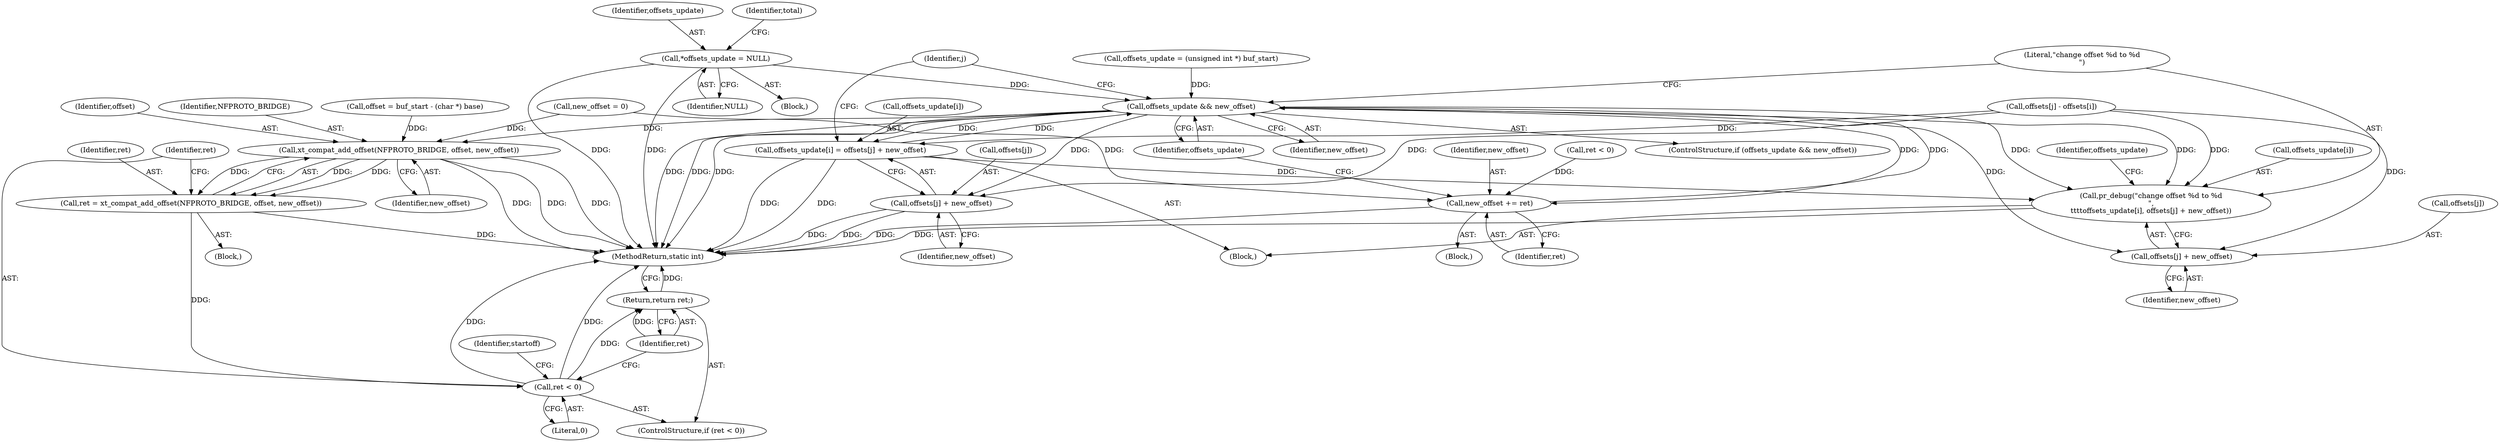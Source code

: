 digraph "0_linux_b71812168571fa55e44cdd0254471331b9c4c4c6_0@pointer" {
"1000119" [label="(Call,*offsets_update = NULL)"];
"1000354" [label="(Call,offsets_update && new_offset)"];
"1000350" [label="(Call,new_offset += ret)"];
"1000358" [label="(Call,pr_debug(\"change offset %d to %d\n\",\n\t\t\t\toffsets_update[i], offsets[j] + new_offset))"];
"1000363" [label="(Call,offsets[j] + new_offset)"];
"1000368" [label="(Call,offsets_update[i] = offsets[j] + new_offset)"];
"1000372" [label="(Call,offsets[j] + new_offset)"];
"1000394" [label="(Call,xt_compat_add_offset(NFPROTO_BRIDGE, offset, new_offset))"];
"1000392" [label="(Call,ret = xt_compat_add_offset(NFPROTO_BRIDGE, offset, new_offset))"];
"1000399" [label="(Call,ret < 0)"];
"1000402" [label="(Return,return ret;)"];
"1000121" [label="(Identifier,NULL)"];
"1000345" [label="(Call,ret < 0)"];
"1000383" [label="(Block,)"];
"1000354" [label="(Call,offsets_update && new_offset)"];
"1000394" [label="(Call,xt_compat_add_offset(NFPROTO_BRIDGE, offset, new_offset))"];
"1000360" [label="(Call,offsets_update[i])"];
"1000393" [label="(Identifier,ret)"];
"1000329" [label="(Call,offsets[j] - offsets[i])"];
"1000363" [label="(Call,offsets[j] + new_offset)"];
"1000372" [label="(Call,offsets[j] + new_offset)"];
"1000352" [label="(Identifier,ret)"];
"1000114" [label="(Call,new_offset = 0)"];
"1000373" [label="(Call,offsets[j])"];
"1000402" [label="(Return,return ret;)"];
"1000359" [label="(Literal,\"change offset %d to %d\n\")"];
"1000358" [label="(Call,pr_debug(\"change offset %d to %d\n\",\n\t\t\t\toffsets_update[i], offsets[j] + new_offset))"];
"1000399" [label="(Call,ret < 0)"];
"1000401" [label="(Literal,0)"];
"1000357" [label="(Block,)"];
"1000351" [label="(Identifier,new_offset)"];
"1000215" [label="(Call,offsets_update = (unsigned int *) buf_start)"];
"1000395" [label="(Identifier,NFPROTO_BRIDGE)"];
"1000356" [label="(Identifier,new_offset)"];
"1000376" [label="(Identifier,new_offset)"];
"1000397" [label="(Identifier,new_offset)"];
"1000353" [label="(ControlStructure,if (offsets_update && new_offset))"];
"1000355" [label="(Identifier,offsets_update)"];
"1000403" [label="(Identifier,ret)"];
"1000369" [label="(Call,offsets_update[i])"];
"1000119" [label="(Call,*offsets_update = NULL)"];
"1000120" [label="(Identifier,offsets_update)"];
"1000370" [label="(Identifier,offsets_update)"];
"1000127" [label="(Identifier,total)"];
"1000109" [label="(Block,)"];
"1000426" [label="(MethodReturn,static int)"];
"1000392" [label="(Call,ret = xt_compat_add_offset(NFPROTO_BRIDGE, offset, new_offset))"];
"1000405" [label="(Identifier,startoff)"];
"1000398" [label="(ControlStructure,if (ret < 0))"];
"1000368" [label="(Call,offsets_update[i] = offsets[j] + new_offset)"];
"1000297" [label="(Identifier,j)"];
"1000350" [label="(Call,new_offset += ret)"];
"1000367" [label="(Identifier,new_offset)"];
"1000385" [label="(Call,offset = buf_start - (char *) base)"];
"1000396" [label="(Identifier,offset)"];
"1000300" [label="(Block,)"];
"1000400" [label="(Identifier,ret)"];
"1000364" [label="(Call,offsets[j])"];
"1000119" -> "1000109"  [label="AST: "];
"1000119" -> "1000121"  [label="CFG: "];
"1000120" -> "1000119"  [label="AST: "];
"1000121" -> "1000119"  [label="AST: "];
"1000127" -> "1000119"  [label="CFG: "];
"1000119" -> "1000426"  [label="DDG: "];
"1000119" -> "1000426"  [label="DDG: "];
"1000119" -> "1000354"  [label="DDG: "];
"1000354" -> "1000353"  [label="AST: "];
"1000354" -> "1000355"  [label="CFG: "];
"1000354" -> "1000356"  [label="CFG: "];
"1000355" -> "1000354"  [label="AST: "];
"1000356" -> "1000354"  [label="AST: "];
"1000359" -> "1000354"  [label="CFG: "];
"1000297" -> "1000354"  [label="CFG: "];
"1000354" -> "1000426"  [label="DDG: "];
"1000354" -> "1000426"  [label="DDG: "];
"1000354" -> "1000426"  [label="DDG: "];
"1000354" -> "1000350"  [label="DDG: "];
"1000368" -> "1000354"  [label="DDG: "];
"1000215" -> "1000354"  [label="DDG: "];
"1000350" -> "1000354"  [label="DDG: "];
"1000354" -> "1000358"  [label="DDG: "];
"1000354" -> "1000358"  [label="DDG: "];
"1000354" -> "1000363"  [label="DDG: "];
"1000354" -> "1000368"  [label="DDG: "];
"1000354" -> "1000372"  [label="DDG: "];
"1000354" -> "1000394"  [label="DDG: "];
"1000350" -> "1000300"  [label="AST: "];
"1000350" -> "1000352"  [label="CFG: "];
"1000351" -> "1000350"  [label="AST: "];
"1000352" -> "1000350"  [label="AST: "];
"1000355" -> "1000350"  [label="CFG: "];
"1000350" -> "1000426"  [label="DDG: "];
"1000345" -> "1000350"  [label="DDG: "];
"1000114" -> "1000350"  [label="DDG: "];
"1000358" -> "1000357"  [label="AST: "];
"1000358" -> "1000363"  [label="CFG: "];
"1000359" -> "1000358"  [label="AST: "];
"1000360" -> "1000358"  [label="AST: "];
"1000363" -> "1000358"  [label="AST: "];
"1000370" -> "1000358"  [label="CFG: "];
"1000358" -> "1000426"  [label="DDG: "];
"1000368" -> "1000358"  [label="DDG: "];
"1000329" -> "1000358"  [label="DDG: "];
"1000363" -> "1000367"  [label="CFG: "];
"1000364" -> "1000363"  [label="AST: "];
"1000367" -> "1000363"  [label="AST: "];
"1000329" -> "1000363"  [label="DDG: "];
"1000368" -> "1000357"  [label="AST: "];
"1000368" -> "1000372"  [label="CFG: "];
"1000369" -> "1000368"  [label="AST: "];
"1000372" -> "1000368"  [label="AST: "];
"1000297" -> "1000368"  [label="CFG: "];
"1000368" -> "1000426"  [label="DDG: "];
"1000368" -> "1000426"  [label="DDG: "];
"1000329" -> "1000368"  [label="DDG: "];
"1000372" -> "1000376"  [label="CFG: "];
"1000373" -> "1000372"  [label="AST: "];
"1000376" -> "1000372"  [label="AST: "];
"1000372" -> "1000426"  [label="DDG: "];
"1000372" -> "1000426"  [label="DDG: "];
"1000329" -> "1000372"  [label="DDG: "];
"1000394" -> "1000392"  [label="AST: "];
"1000394" -> "1000397"  [label="CFG: "];
"1000395" -> "1000394"  [label="AST: "];
"1000396" -> "1000394"  [label="AST: "];
"1000397" -> "1000394"  [label="AST: "];
"1000392" -> "1000394"  [label="CFG: "];
"1000394" -> "1000426"  [label="DDG: "];
"1000394" -> "1000426"  [label="DDG: "];
"1000394" -> "1000426"  [label="DDG: "];
"1000394" -> "1000392"  [label="DDG: "];
"1000394" -> "1000392"  [label="DDG: "];
"1000394" -> "1000392"  [label="DDG: "];
"1000385" -> "1000394"  [label="DDG: "];
"1000114" -> "1000394"  [label="DDG: "];
"1000392" -> "1000383"  [label="AST: "];
"1000393" -> "1000392"  [label="AST: "];
"1000400" -> "1000392"  [label="CFG: "];
"1000392" -> "1000426"  [label="DDG: "];
"1000392" -> "1000399"  [label="DDG: "];
"1000399" -> "1000398"  [label="AST: "];
"1000399" -> "1000401"  [label="CFG: "];
"1000400" -> "1000399"  [label="AST: "];
"1000401" -> "1000399"  [label="AST: "];
"1000403" -> "1000399"  [label="CFG: "];
"1000405" -> "1000399"  [label="CFG: "];
"1000399" -> "1000426"  [label="DDG: "];
"1000399" -> "1000426"  [label="DDG: "];
"1000399" -> "1000402"  [label="DDG: "];
"1000402" -> "1000398"  [label="AST: "];
"1000402" -> "1000403"  [label="CFG: "];
"1000403" -> "1000402"  [label="AST: "];
"1000426" -> "1000402"  [label="CFG: "];
"1000402" -> "1000426"  [label="DDG: "];
"1000403" -> "1000402"  [label="DDG: "];
}
